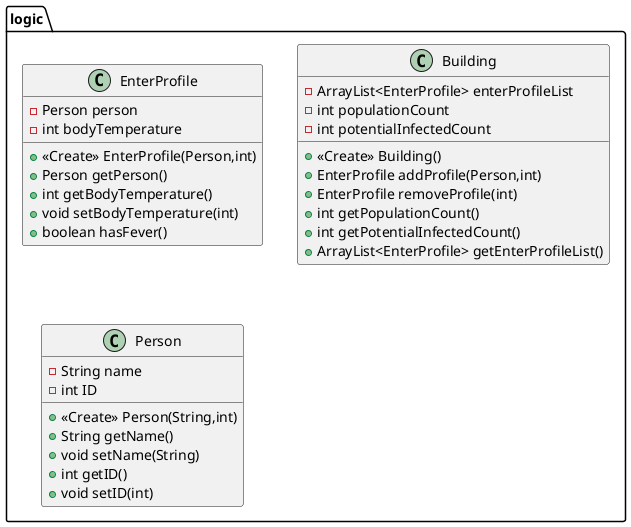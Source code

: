 @startuml
class logic.EnterProfile {
- Person person
- int bodyTemperature
+ <<Create>> EnterProfile(Person,int)
+ Person getPerson()
+ int getBodyTemperature()
+ void setBodyTemperature(int)
+ boolean hasFever()
}
class logic.Building {
- ArrayList<EnterProfile> enterProfileList
- int populationCount
- int potentialInfectedCount
+ <<Create>> Building()
+ EnterProfile addProfile(Person,int)
+ EnterProfile removeProfile(int)
+ int getPopulationCount()
+ int getPotentialInfectedCount()
+ ArrayList<EnterProfile> getEnterProfileList()
}
class logic.Person {
- String name
- int ID
+ <<Create>> Person(String,int)
+ String getName()
+ void setName(String)
+ int getID()
+ void setID(int)
}
@enduml